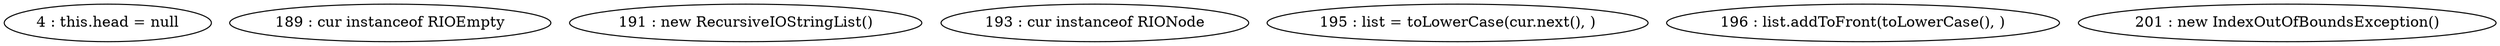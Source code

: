 digraph G {
"4 : this.head = null"
"189 : cur instanceof RIOEmpty"
"191 : new RecursiveIOStringList()"
"193 : cur instanceof RIONode"
"195 : list = toLowerCase(cur.next(), )"
"196 : list.addToFront(toLowerCase(), )"
"201 : new IndexOutOfBoundsException()"
}